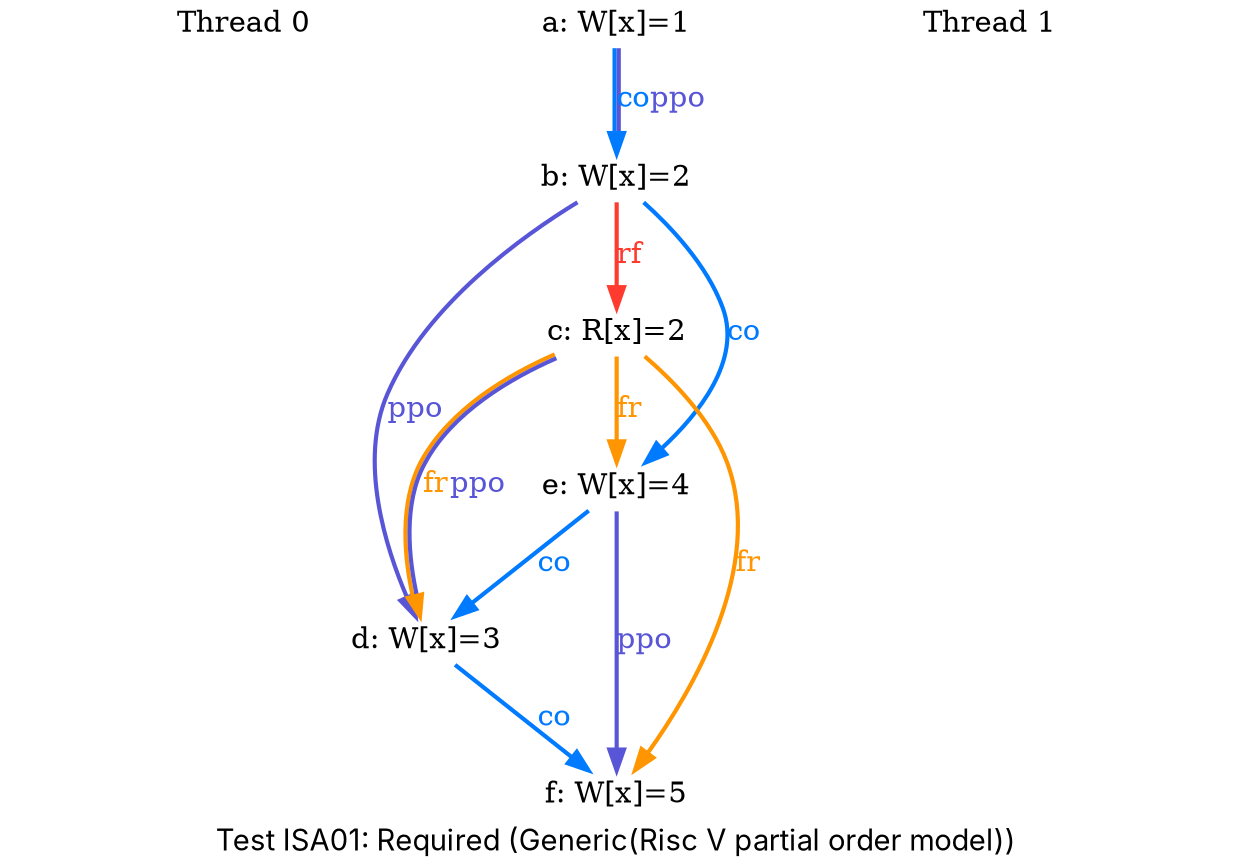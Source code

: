 digraph G {

splines=spline;
pad="0.000000";
fontname="SF Pro Display";

/* legend */
fontsize=14;
label="Test ISA01: Required (Generic(Risc V partial order model))";


/* the unlocked events */
proc0_label_node [shape=none, fontsize=14, label="Thread 0", pos="1.000000,4.050000!", fixedsize=true, width=3.250000, height=0.281250]
eiid0 [label="a: W[x]=1", shape="none", fontsize=14, pos="1.000000,3.375000!", fixedsize="false", height="0.194444", width="1.166667"];
eiid1 [label="b: W[x]=2", shape="none", fontsize=14, pos="1.000000,2.250000!", fixedsize="false", height="0.194444", width="1.166667"];
eiid2 [label="c: R[x]=2", shape="none", fontsize=14, pos="1.000000,1.125000!", fixedsize="false", height="0.194444", width="1.166667"];
eiid3 [label="d: W[x]=3", shape="none", fontsize=14, pos="1.000000,0.000000!", fixedsize="false", height="0.194444", width="1.166667"];
proc1_label_node [shape=none, fontsize=14, label="Thread 1", pos="6.000000,4.050000!", fixedsize=true, width=3.250000, height=0.281250]
eiid4 [label="e: W[x]=4", shape="none", fontsize=14, pos="6.000000,3.375000!", fixedsize="false", height="0.194444", width="1.166667"];
eiid5 [label="f: W[x]=5", shape="none", fontsize=14, pos="6.000000,2.250000!", fixedsize="false", height="0.194444", width="1.166667"];

/* the intra_causality_data edges */


/* the intra_causality_control edges */

/* the poi edges */
/* the rfmap edges */


/* The viewed-before edges */
eiid0 -> eiid1 [label=<<font color="#007AFF">co</font><font color="#5856D6">ppo</font>>, color="#007AFF:#5856D6", fontsize=14, penwidth="2.000000", arrowsize="1.000000"];
eiid1 -> eiid2 [label=<<font color="#FF3B30">rf</font>>, color="#FF3B30", fontsize=14, penwidth="2.000000", arrowsize="1.000000"];
eiid1 -> eiid3 [label=<<font color="#5856D6">ppo</font>>, color="#5856D6", fontsize=14, penwidth="2.000000", arrowsize="1.000000"];
eiid1 -> eiid4 [label=<<font color="#007AFF">co</font>>, color="#007AFF", fontsize=14, penwidth="2.000000", arrowsize="1.000000"];
eiid2 -> eiid3 [label=<<font color="#FF9500">fr</font><font color="#5856D6">ppo</font>>, color="#FF9500:#5856D6", fontsize=14, penwidth="2.000000", arrowsize="1.000000"];
eiid2 -> eiid4 [label=<<font color="#FF9500">fr</font>>, color="#FF9500", fontsize=14, penwidth="2.000000", arrowsize="1.000000"];
eiid2 -> eiid5 [label=<<font color="#FF9500">fr</font>>, color="#FF9500", fontsize=14, penwidth="2.000000", arrowsize="1.000000"];
eiid3 -> eiid5 [label=<<font color="#007AFF">co</font>>, color="#007AFF", fontsize=14, penwidth="2.000000", arrowsize="1.000000"];
eiid4 -> eiid3 [label=<<font color="#007AFF">co</font>>, color="#007AFF", fontsize=14, penwidth="2.000000", arrowsize="1.000000"];
eiid4 -> eiid5 [label=<<font color="#5856D6">ppo</font>>, color="#5856D6", fontsize=14, penwidth="2.000000", arrowsize="1.000000"];
}
